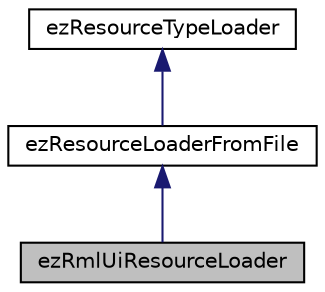 digraph "ezRmlUiResourceLoader"
{
 // LATEX_PDF_SIZE
  edge [fontname="Helvetica",fontsize="10",labelfontname="Helvetica",labelfontsize="10"];
  node [fontname="Helvetica",fontsize="10",shape=record];
  Node1 [label="ezRmlUiResourceLoader",height=0.2,width=0.4,color="black", fillcolor="grey75", style="filled", fontcolor="black",tooltip=" "];
  Node2 -> Node1 [dir="back",color="midnightblue",fontsize="10",style="solid",fontname="Helvetica"];
  Node2 [label="ezResourceLoaderFromFile",height=0.2,width=0.4,color="black", fillcolor="white", style="filled",URL="$d3/d5e/classez_resource_loader_from_file.htm",tooltip="A default implementation of ezResourceTypeLoader for standard file loading."];
  Node3 -> Node2 [dir="back",color="midnightblue",fontsize="10",style="solid",fontname="Helvetica"];
  Node3 [label="ezResourceTypeLoader",height=0.2,width=0.4,color="black", fillcolor="white", style="filled",URL="$d1/d17/classez_resource_type_loader.htm",tooltip="Base class for all resource loaders."];
}
